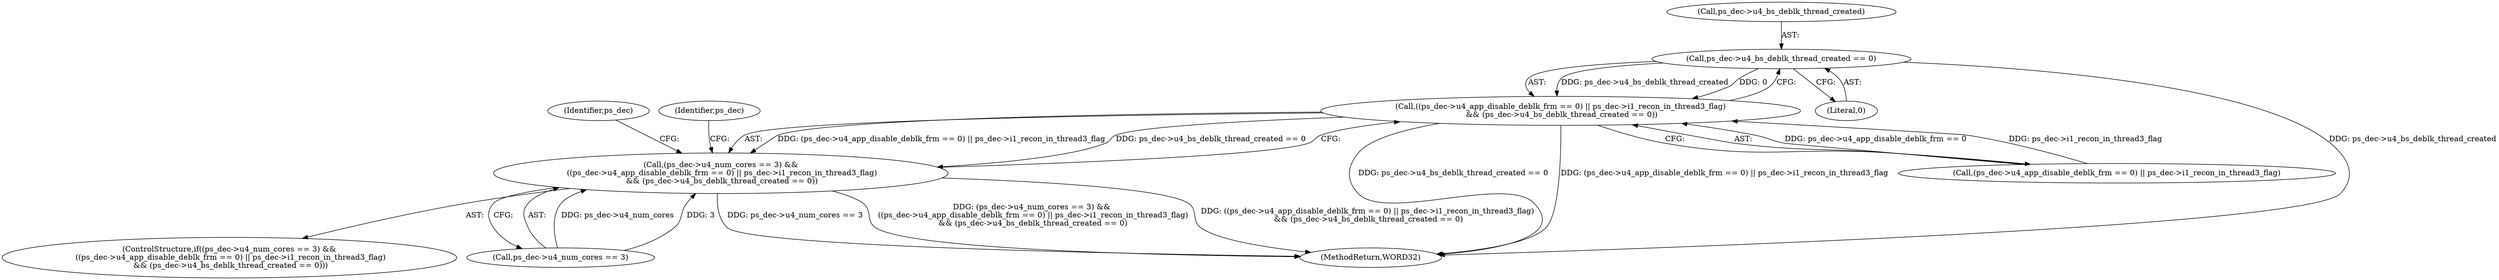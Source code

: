 digraph "0_Android_9a00f562a612d56e7b2b989d168647db900ba6cf@API" {
"1000511" [label="(Call,ps_dec->u4_bs_deblk_thread_created == 0)"];
"1000501" [label="(Call,((ps_dec->u4_app_disable_deblk_frm == 0) || ps_dec->i1_recon_in_thread3_flag)\n && (ps_dec->u4_bs_deblk_thread_created == 0))"];
"1000495" [label="(Call,(ps_dec->u4_num_cores == 3) &&\n ((ps_dec->u4_app_disable_deblk_frm == 0) || ps_dec->i1_recon_in_thread3_flag)\n && (ps_dec->u4_bs_deblk_thread_created == 0))"];
"1000515" [label="(Literal,0)"];
"1000496" [label="(Call,ps_dec->u4_num_cores == 3)"];
"1000495" [label="(Call,(ps_dec->u4_num_cores == 3) &&\n ((ps_dec->u4_app_disable_deblk_frm == 0) || ps_dec->i1_recon_in_thread3_flag)\n && (ps_dec->u4_bs_deblk_thread_created == 0))"];
"1000494" [label="(ControlStructure,if((ps_dec->u4_num_cores == 3) &&\n ((ps_dec->u4_app_disable_deblk_frm == 0) || ps_dec->i1_recon_in_thread3_flag)\n && (ps_dec->u4_bs_deblk_thread_created == 0)))"];
"1000512" [label="(Call,ps_dec->u4_bs_deblk_thread_created)"];
"1000511" [label="(Call,ps_dec->u4_bs_deblk_thread_created == 0)"];
"1000501" [label="(Call,((ps_dec->u4_app_disable_deblk_frm == 0) || ps_dec->i1_recon_in_thread3_flag)\n && (ps_dec->u4_bs_deblk_thread_created == 0))"];
"1001450" [label="(MethodReturn,WORD32)"];
"1000519" [label="(Identifier,ps_dec)"];
"1000502" [label="(Call,(ps_dec->u4_app_disable_deblk_frm == 0) || ps_dec->i1_recon_in_thread3_flag)"];
"1000540" [label="(Identifier,ps_dec)"];
"1000511" -> "1000501"  [label="AST: "];
"1000511" -> "1000515"  [label="CFG: "];
"1000512" -> "1000511"  [label="AST: "];
"1000515" -> "1000511"  [label="AST: "];
"1000501" -> "1000511"  [label="CFG: "];
"1000511" -> "1001450"  [label="DDG: ps_dec->u4_bs_deblk_thread_created"];
"1000511" -> "1000501"  [label="DDG: ps_dec->u4_bs_deblk_thread_created"];
"1000511" -> "1000501"  [label="DDG: 0"];
"1000501" -> "1000495"  [label="AST: "];
"1000501" -> "1000502"  [label="CFG: "];
"1000502" -> "1000501"  [label="AST: "];
"1000495" -> "1000501"  [label="CFG: "];
"1000501" -> "1001450"  [label="DDG: ps_dec->u4_bs_deblk_thread_created == 0"];
"1000501" -> "1001450"  [label="DDG: (ps_dec->u4_app_disable_deblk_frm == 0) || ps_dec->i1_recon_in_thread3_flag"];
"1000501" -> "1000495"  [label="DDG: (ps_dec->u4_app_disable_deblk_frm == 0) || ps_dec->i1_recon_in_thread3_flag"];
"1000501" -> "1000495"  [label="DDG: ps_dec->u4_bs_deblk_thread_created == 0"];
"1000502" -> "1000501"  [label="DDG: ps_dec->u4_app_disable_deblk_frm == 0"];
"1000502" -> "1000501"  [label="DDG: ps_dec->i1_recon_in_thread3_flag"];
"1000495" -> "1000494"  [label="AST: "];
"1000495" -> "1000496"  [label="CFG: "];
"1000496" -> "1000495"  [label="AST: "];
"1000519" -> "1000495"  [label="CFG: "];
"1000540" -> "1000495"  [label="CFG: "];
"1000495" -> "1001450"  [label="DDG: ps_dec->u4_num_cores == 3"];
"1000495" -> "1001450"  [label="DDG: (ps_dec->u4_num_cores == 3) &&\n ((ps_dec->u4_app_disable_deblk_frm == 0) || ps_dec->i1_recon_in_thread3_flag)\n && (ps_dec->u4_bs_deblk_thread_created == 0)"];
"1000495" -> "1001450"  [label="DDG: ((ps_dec->u4_app_disable_deblk_frm == 0) || ps_dec->i1_recon_in_thread3_flag)\n && (ps_dec->u4_bs_deblk_thread_created == 0)"];
"1000496" -> "1000495"  [label="DDG: ps_dec->u4_num_cores"];
"1000496" -> "1000495"  [label="DDG: 3"];
}

